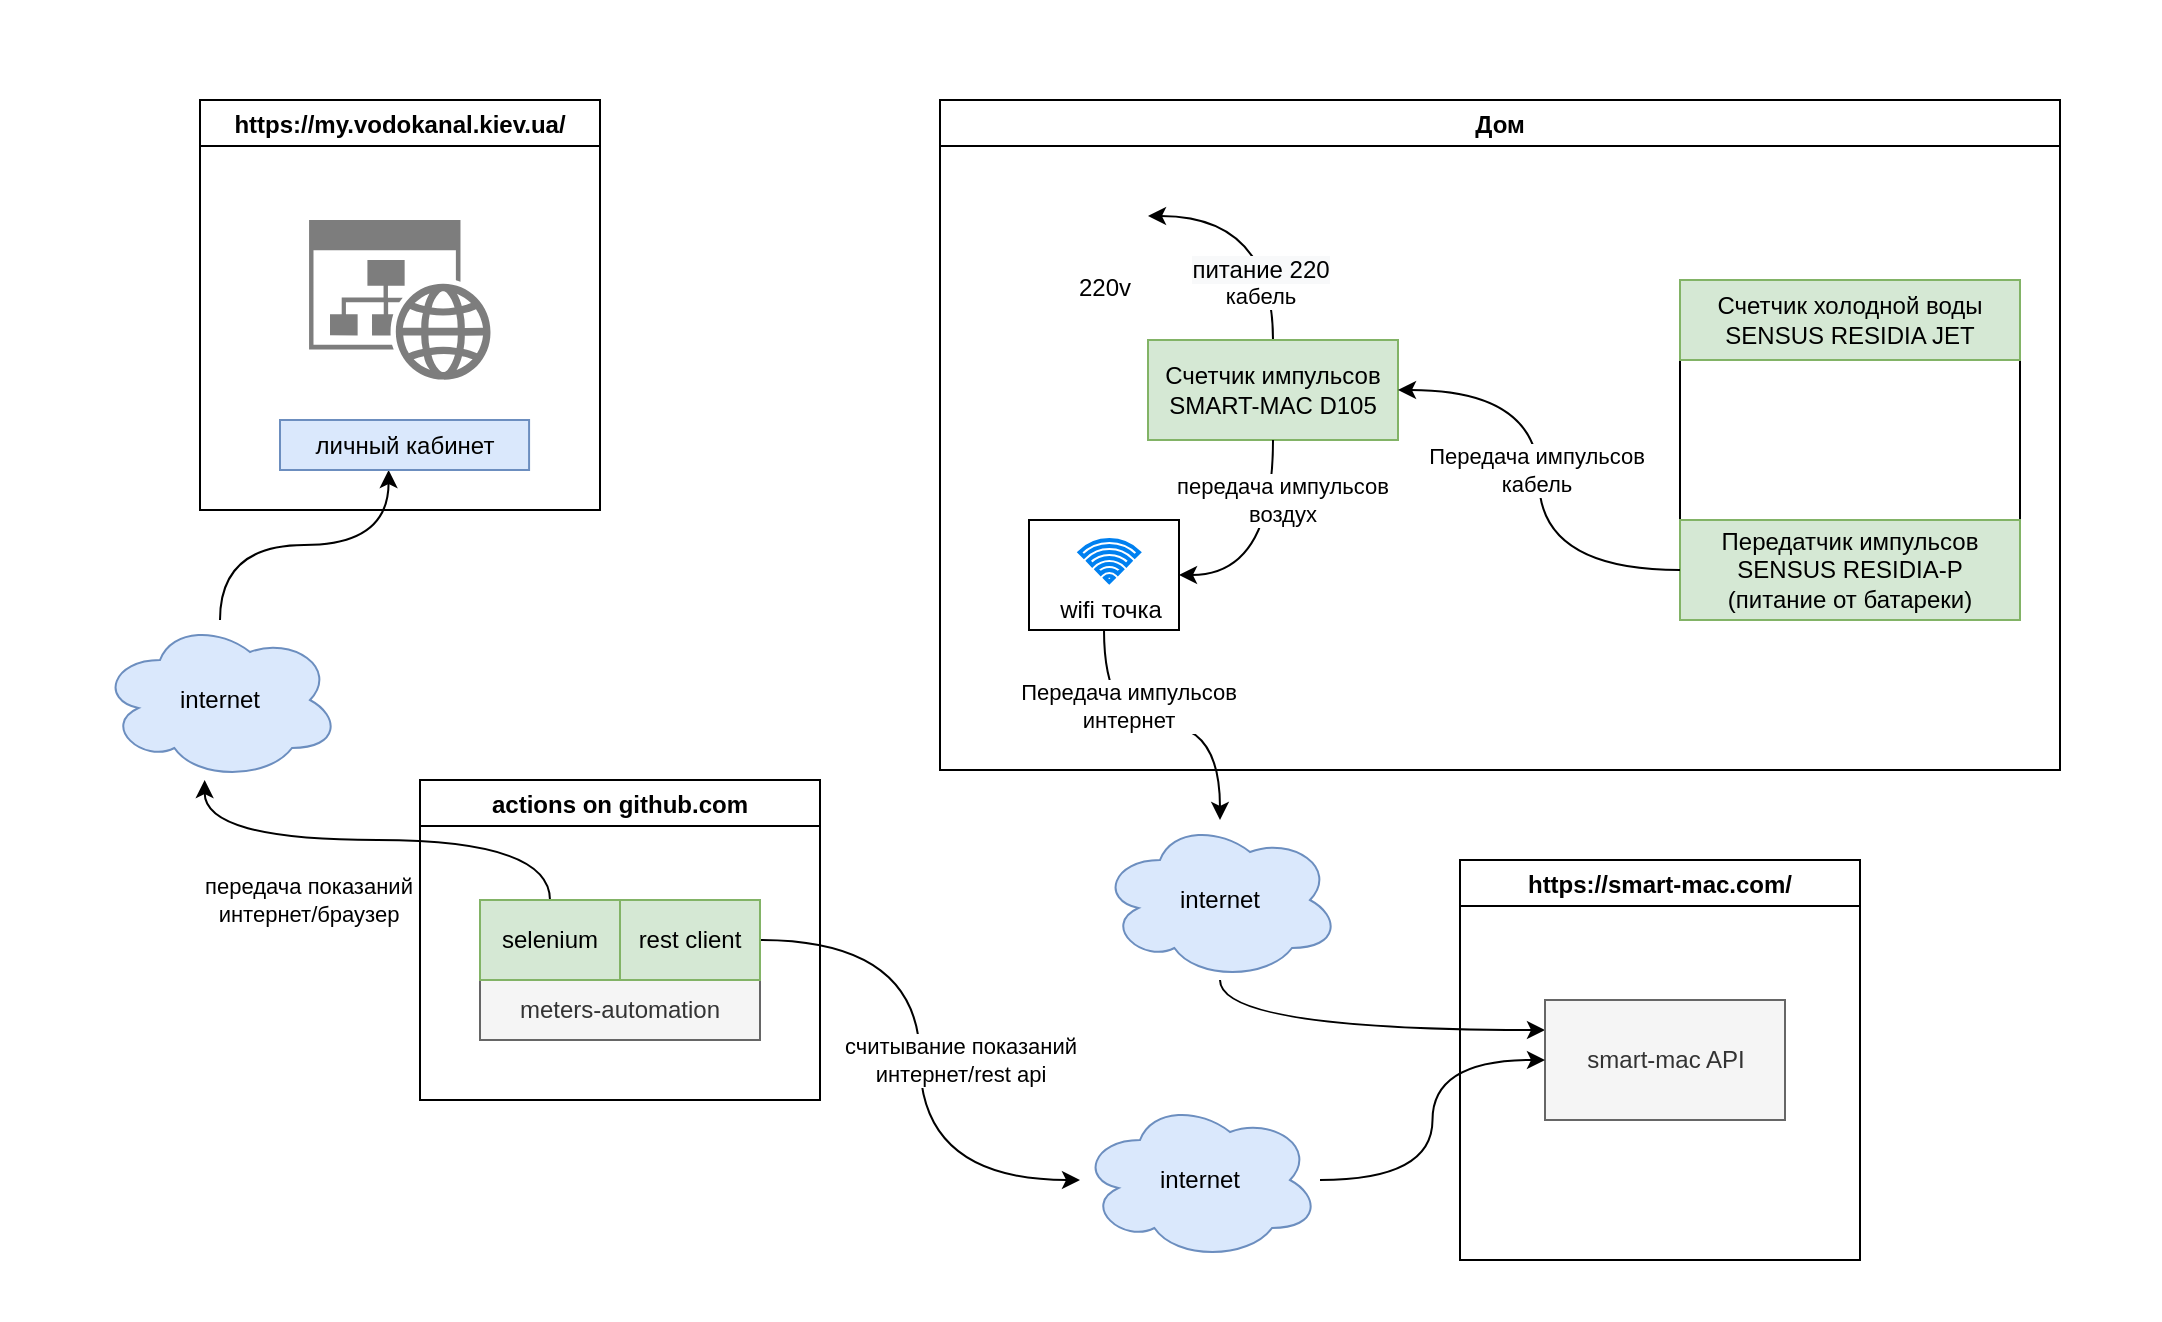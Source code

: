 <mxfile version="13.6.6" type="device"><diagram id="TUVtsLwTWr0G5mRLh2s4" name="Page-1"><mxGraphModel dx="1796" dy="1563" grid="1" gridSize="10" guides="1" tooltips="1" connect="1" arrows="1" fold="1" page="1" pageScale="1" pageWidth="850" pageHeight="1100" math="0" shadow="0"><root><mxCell id="0"/><mxCell id="1" parent="0"/><mxCell id="2xuzXQxmX3dCNC9C00p8-39" style="edgeStyle=orthogonalEdgeStyle;orthogonalLoop=1;jettySize=auto;html=1;exitX=0.5;exitY=0;exitDx=0;exitDy=0;entryX=0.436;entryY=1;entryDx=0;entryDy=0;entryPerimeter=0;rounded=0;curved=1;" edge="1" parent="1" source="2xuzXQxmX3dCNC9C00p8-22" target="2xuzXQxmX3dCNC9C00p8-38"><mxGeometry relative="1" as="geometry"/></mxCell><mxCell id="2xuzXQxmX3dCNC9C00p8-1" value="Дом" style="swimlane;" vertex="1" parent="1"><mxGeometry x="350" y="10" width="560" height="335" as="geometry"/></mxCell><mxCell id="2xuzXQxmX3dCNC9C00p8-8" value="220v" style="shape=image;html=1;verticalAlign=top;verticalLabelPosition=bottom;labelBackgroundColor=#ffffff;imageAspect=0;aspect=fixed;image=https://cdn3.iconfinder.com/data/icons/electronic-devices-vol-1-1/36/electric_ground_jack_socket_power_plug_wire-128.png" vertex="1" parent="2xuzXQxmX3dCNC9C00p8-1"><mxGeometry x="60" y="36" width="44" height="44" as="geometry"/></mxCell><mxCell id="2xuzXQxmX3dCNC9C00p8-16" style="edgeStyle=orthogonalEdgeStyle;rounded=0;orthogonalLoop=1;jettySize=auto;html=1;exitX=0.5;exitY=0;exitDx=0;exitDy=0;entryX=1;entryY=0.5;entryDx=0;entryDy=0;curved=1;" edge="1" parent="2xuzXQxmX3dCNC9C00p8-1" source="2xuzXQxmX3dCNC9C00p8-9" target="2xuzXQxmX3dCNC9C00p8-8"><mxGeometry relative="1" as="geometry"/></mxCell><mxCell id="2xuzXQxmX3dCNC9C00p8-17" value="&lt;span style=&quot;font-size: 12px ; background-color: rgb(248 , 249 , 250)&quot;&gt;питание 220&lt;br&gt;&lt;/span&gt;кабель" style="edgeLabel;html=1;align=center;verticalAlign=middle;resizable=0;points=[];" vertex="1" connectable="0" parent="2xuzXQxmX3dCNC9C00p8-16"><mxGeometry x="-0.106" y="1" relative="1" as="geometry"><mxPoint x="-5.5" y="26" as="offset"/></mxGeometry></mxCell><mxCell id="2xuzXQxmX3dCNC9C00p8-9" value="&lt;div&gt;Счетчик импульсов&lt;/div&gt;&lt;div&gt;SMART-MAC D105&lt;/div&gt;" style="rounded=0;whiteSpace=wrap;html=1;fillColor=#d5e8d4;strokeColor=#82b366;" vertex="1" parent="2xuzXQxmX3dCNC9C00p8-1"><mxGeometry x="104" y="120" width="125" height="50" as="geometry"/></mxCell><mxCell id="2xuzXQxmX3dCNC9C00p8-13" value="" style="group" vertex="1" connectable="0" parent="2xuzXQxmX3dCNC9C00p8-1"><mxGeometry x="370" y="90" width="170" height="170" as="geometry"/></mxCell><mxCell id="2xuzXQxmX3dCNC9C00p8-11" value="" style="whiteSpace=wrap;html=1;aspect=fixed;" vertex="1" parent="2xuzXQxmX3dCNC9C00p8-13"><mxGeometry width="170" height="170" as="geometry"/></mxCell><mxCell id="2xuzXQxmX3dCNC9C00p8-5" value="" style="shape=image;html=1;verticalAlign=top;verticalLabelPosition=bottom;labelBackgroundColor=#ffffff;imageAspect=0;aspect=fixed;image=https://cdn2.iconfinder.com/data/icons/public-services-filledoutline/64/PARKING_METER-transportation-urban-city-128.png" vertex="1" parent="2xuzXQxmX3dCNC9C00p8-13"><mxGeometry x="45" y="40" width="80" height="80" as="geometry"/></mxCell><mxCell id="2xuzXQxmX3dCNC9C00p8-7" value="&lt;div&gt;Передатчик импульсов&lt;/div&gt;&lt;div&gt;SENSUS RESIDIA-P&lt;/div&gt;&lt;div&gt;(питание от батареки)&lt;/div&gt;" style="rounded=0;whiteSpace=wrap;html=1;fillColor=#d5e8d4;strokeColor=#82b366;" vertex="1" parent="2xuzXQxmX3dCNC9C00p8-13"><mxGeometry y="120" width="170" height="50" as="geometry"/></mxCell><mxCell id="2xuzXQxmX3dCNC9C00p8-10" value="Счетчик холодной воды&lt;br&gt;SENSUS&amp;nbsp;RESIDIA JET" style="rounded=0;whiteSpace=wrap;html=1;fillColor=#d5e8d4;strokeColor=#82b366;" vertex="1" parent="2xuzXQxmX3dCNC9C00p8-13"><mxGeometry width="170" height="40" as="geometry"/></mxCell><mxCell id="2xuzXQxmX3dCNC9C00p8-14" style="edgeStyle=orthogonalEdgeStyle;rounded=0;orthogonalLoop=1;jettySize=auto;html=1;exitX=0;exitY=0.5;exitDx=0;exitDy=0;entryX=1;entryY=0.5;entryDx=0;entryDy=0;curved=1;" edge="1" parent="2xuzXQxmX3dCNC9C00p8-1" source="2xuzXQxmX3dCNC9C00p8-7" target="2xuzXQxmX3dCNC9C00p8-9"><mxGeometry relative="1" as="geometry"/></mxCell><mxCell id="2xuzXQxmX3dCNC9C00p8-15" value="Передача импульсов&lt;br&gt;кабель" style="edgeLabel;html=1;align=center;verticalAlign=middle;resizable=0;points=[];" vertex="1" connectable="0" parent="2xuzXQxmX3dCNC9C00p8-14"><mxGeometry x="-0.106" y="3" relative="1" as="geometry"><mxPoint x="1" y="-17" as="offset"/></mxGeometry></mxCell><mxCell id="2xuzXQxmX3dCNC9C00p8-18" value="передача импульсов&lt;br&gt;воздух" style="edgeStyle=orthogonalEdgeStyle;rounded=0;orthogonalLoop=1;jettySize=auto;html=1;exitX=0.5;exitY=1;exitDx=0;exitDy=0;entryX=1;entryY=0.5;entryDx=0;entryDy=0;curved=1;" edge="1" parent="2xuzXQxmX3dCNC9C00p8-1" source="2xuzXQxmX3dCNC9C00p8-9" target="2xuzXQxmX3dCNC9C00p8-24"><mxGeometry x="-0.476" y="4" relative="1" as="geometry"><mxPoint x="120" y="262.5" as="targetPoint"/><mxPoint as="offset"/></mxGeometry></mxCell><mxCell id="2xuzXQxmX3dCNC9C00p8-25" value="" style="group" vertex="1" connectable="0" parent="2xuzXQxmX3dCNC9C00p8-1"><mxGeometry x="44.5" y="210" width="75" height="55" as="geometry"/></mxCell><mxCell id="2xuzXQxmX3dCNC9C00p8-24" value="" style="rounded=0;whiteSpace=wrap;html=1;" vertex="1" parent="2xuzXQxmX3dCNC9C00p8-25"><mxGeometry width="75" height="55" as="geometry"/></mxCell><mxCell id="2xuzXQxmX3dCNC9C00p8-6" value="wifi точка" style="html=1;verticalLabelPosition=bottom;align=center;labelBackgroundColor=#ffffff;verticalAlign=top;strokeWidth=2;strokeColor=#0080F0;shadow=0;dashed=0;shape=mxgraph.ios7.icons.wifi;pointerEvents=1" vertex="1" parent="2xuzXQxmX3dCNC9C00p8-25"><mxGeometry x="25.3" y="10" width="29.7" height="21" as="geometry"/></mxCell><mxCell id="2xuzXQxmX3dCNC9C00p8-3" value="https://my.vodokanal.kiev.ua/" style="swimlane;" vertex="1" parent="1"><mxGeometry x="-20" y="10" width="200" height="205" as="geometry"/></mxCell><mxCell id="2xuzXQxmX3dCNC9C00p8-19" value="" style="aspect=fixed;pointerEvents=1;shadow=0;dashed=0;html=1;strokeColor=none;labelPosition=center;verticalLabelPosition=bottom;verticalAlign=top;align=center;shape=mxgraph.mscae.enterprise.website_generic;fillColor=#7D7D7D;" vertex="1" parent="2xuzXQxmX3dCNC9C00p8-3"><mxGeometry x="54.54" y="60" width="90.91" height="80" as="geometry"/></mxCell><mxCell id="2xuzXQxmX3dCNC9C00p8-38" value="личный кабинет" style="rounded=0;whiteSpace=wrap;html=1;fillColor=#dae8fc;strokeColor=#6c8ebf;" vertex="1" parent="2xuzXQxmX3dCNC9C00p8-3"><mxGeometry x="40" y="160" width="124.54" height="25" as="geometry"/></mxCell><mxCell id="2xuzXQxmX3dCNC9C00p8-26" style="edgeStyle=orthogonalEdgeStyle;rounded=0;orthogonalLoop=1;jettySize=auto;html=1;exitX=0.5;exitY=1;exitDx=0;exitDy=0;curved=1;entryX=0;entryY=0.25;entryDx=0;entryDy=0;" edge="1" parent="1" source="2xuzXQxmX3dCNC9C00p8-23" target="2xuzXQxmX3dCNC9C00p8-20"><mxGeometry relative="1" as="geometry"/></mxCell><mxCell id="2xuzXQxmX3dCNC9C00p8-2" value="https://smart-mac.com/" style="swimlane;" vertex="1" parent="1"><mxGeometry x="610" y="390" width="200" height="200" as="geometry"/></mxCell><mxCell id="2xuzXQxmX3dCNC9C00p8-20" value="smart-mac API" style="rounded=0;whiteSpace=wrap;html=1;fillColor=#f5f5f5;strokeColor=#666666;fontColor=#333333;" vertex="1" parent="2xuzXQxmX3dCNC9C00p8-2"><mxGeometry x="42.5" y="70" width="120" height="60" as="geometry"/></mxCell><mxCell id="2xuzXQxmX3dCNC9C00p8-32" style="edgeStyle=orthogonalEdgeStyle;rounded=0;orthogonalLoop=1;jettySize=auto;html=1;exitX=1;exitY=0.5;exitDx=0;exitDy=0;entryX=0;entryY=0.5;entryDx=0;entryDy=0;curved=1;" edge="1" parent="1" source="2xuzXQxmX3dCNC9C00p8-21" target="2xuzXQxmX3dCNC9C00p8-20"><mxGeometry relative="1" as="geometry"/></mxCell><mxCell id="2xuzXQxmX3dCNC9C00p8-21" value="internet" style="ellipse;shape=cloud;whiteSpace=wrap;html=1;fillColor=#dae8fc;strokeColor=#6c8ebf;" vertex="1" parent="1"><mxGeometry x="420" y="510" width="120" height="80" as="geometry"/></mxCell><mxCell id="2xuzXQxmX3dCNC9C00p8-41" style="edgeStyle=orthogonalEdgeStyle;rounded=0;orthogonalLoop=1;jettySize=auto;html=1;exitX=1;exitY=0.5;exitDx=0;exitDy=0;entryX=0;entryY=0.5;entryDx=0;entryDy=0;curved=1;" edge="1" parent="1" source="2xuzXQxmX3dCNC9C00p8-31" target="2xuzXQxmX3dCNC9C00p8-21"><mxGeometry relative="1" as="geometry"><mxPoint x="190" y="560" as="sourcePoint"/><mxPoint x="522.5" y="600" as="targetPoint"/></mxGeometry></mxCell><mxCell id="2xuzXQxmX3dCNC9C00p8-42" value="считывание показаний&lt;br&gt;интернет/rest api" style="edgeLabel;html=1;align=center;verticalAlign=middle;resizable=0;points=[];" vertex="1" connectable="0" parent="2xuzXQxmX3dCNC9C00p8-41"><mxGeometry x="-0.753" relative="1" as="geometry"><mxPoint x="65" y="60" as="offset"/></mxGeometry></mxCell><mxCell id="2xuzXQxmX3dCNC9C00p8-23" value="internet" style="ellipse;shape=cloud;whiteSpace=wrap;html=1;fillColor=#dae8fc;strokeColor=#6c8ebf;" vertex="1" parent="1"><mxGeometry x="430" y="370" width="120" height="80" as="geometry"/></mxCell><mxCell id="2xuzXQxmX3dCNC9C00p8-43" style="edgeStyle=orthogonalEdgeStyle;rounded=0;orthogonalLoop=1;jettySize=auto;html=1;exitX=0.5;exitY=1;exitDx=0;exitDy=0;curved=1;" edge="1" parent="1" source="2xuzXQxmX3dCNC9C00p8-24" target="2xuzXQxmX3dCNC9C00p8-23"><mxGeometry relative="1" as="geometry"><mxPoint x="462.5" y="295" as="sourcePoint"/><mxPoint x="582.5" y="570" as="targetPoint"/></mxGeometry></mxCell><mxCell id="2xuzXQxmX3dCNC9C00p8-44" value="Передача импульсов&lt;br&gt;интернет" style="edgeLabel;html=1;align=center;verticalAlign=middle;resizable=0;points=[];" vertex="1" connectable="0" parent="2xuzXQxmX3dCNC9C00p8-43"><mxGeometry x="-0.762" y="-1" relative="1" as="geometry"><mxPoint x="12.5" y="20" as="offset"/></mxGeometry></mxCell><mxCell id="2xuzXQxmX3dCNC9C00p8-22" value="internet" style="ellipse;shape=cloud;whiteSpace=wrap;html=1;fillColor=#dae8fc;strokeColor=#6c8ebf;" vertex="1" parent="1"><mxGeometry x="-70" y="270" width="120" height="80" as="geometry"/></mxCell><mxCell id="2xuzXQxmX3dCNC9C00p8-45" style="edgeStyle=orthogonalEdgeStyle;orthogonalLoop=1;jettySize=auto;html=1;exitX=0.5;exitY=0;exitDx=0;exitDy=0;entryX=0.436;entryY=1;entryDx=0;entryDy=0;entryPerimeter=0;rounded=0;curved=1;" edge="1" parent="1" source="2xuzXQxmX3dCNC9C00p8-30" target="2xuzXQxmX3dCNC9C00p8-22"><mxGeometry relative="1" as="geometry"><mxPoint x="85" y="540" as="sourcePoint"/><mxPoint x="154.299" y="205" as="targetPoint"/></mxGeometry></mxCell><mxCell id="2xuzXQxmX3dCNC9C00p8-46" value="передача показаний&lt;br&gt;интернет/браузер" style="edgeLabel;html=1;align=center;verticalAlign=middle;resizable=0;points=[];" vertex="1" connectable="0" parent="2xuzXQxmX3dCNC9C00p8-45"><mxGeometry x="-0.38" relative="1" as="geometry"><mxPoint x="-79" y="30" as="offset"/></mxGeometry></mxCell><mxCell id="2xuzXQxmX3dCNC9C00p8-4" value="actions on github.com" style="swimlane;" vertex="1" parent="1"><mxGeometry x="90" y="350" width="200" height="160" as="geometry"/></mxCell><mxCell id="2xuzXQxmX3dCNC9C00p8-29" value="meters-automation" style="rounded=0;whiteSpace=wrap;html=1;fillColor=#f5f5f5;strokeColor=#666666;fontColor=#333333;" vertex="1" parent="2xuzXQxmX3dCNC9C00p8-4"><mxGeometry x="30" y="100" width="140" height="30" as="geometry"/></mxCell><mxCell id="2xuzXQxmX3dCNC9C00p8-30" value="selenium" style="rounded=0;whiteSpace=wrap;html=1;fillColor=#d5e8d4;strokeColor=#82b366;" vertex="1" parent="2xuzXQxmX3dCNC9C00p8-4"><mxGeometry x="30" y="60" width="70" height="40" as="geometry"/></mxCell><mxCell id="2xuzXQxmX3dCNC9C00p8-31" value="rest client" style="rounded=0;whiteSpace=wrap;html=1;fillColor=#d5e8d4;strokeColor=#82b366;" vertex="1" parent="2xuzXQxmX3dCNC9C00p8-4"><mxGeometry x="100" y="60" width="70" height="40" as="geometry"/></mxCell><mxCell id="2xuzXQxmX3dCNC9C00p8-47" value="&amp;nbsp;" style="text;html=1;strokeColor=none;fillColor=none;align=center;verticalAlign=middle;whiteSpace=wrap;rounded=0;" vertex="1" parent="1"><mxGeometry x="-120" y="-40" width="40" height="20" as="geometry"/></mxCell><mxCell id="2xuzXQxmX3dCNC9C00p8-48" value="&amp;nbsp;" style="text;html=1;strokeColor=none;fillColor=none;align=center;verticalAlign=middle;whiteSpace=wrap;rounded=0;" vertex="1" parent="1"><mxGeometry x="920" y="-40" width="40" height="20" as="geometry"/></mxCell><mxCell id="2xuzXQxmX3dCNC9C00p8-49" value="&amp;nbsp;" style="text;html=1;strokeColor=none;fillColor=none;align=center;verticalAlign=middle;whiteSpace=wrap;rounded=0;" vertex="1" parent="1"><mxGeometry x="-80" y="600" width="40" height="20" as="geometry"/></mxCell><mxCell id="2xuzXQxmX3dCNC9C00p8-50" value="&amp;nbsp;" style="text;html=1;strokeColor=none;fillColor=none;align=center;verticalAlign=middle;whiteSpace=wrap;rounded=0;" vertex="1" parent="1"><mxGeometry x="880" y="580" width="40" height="20" as="geometry"/></mxCell></root></mxGraphModel></diagram></mxfile>